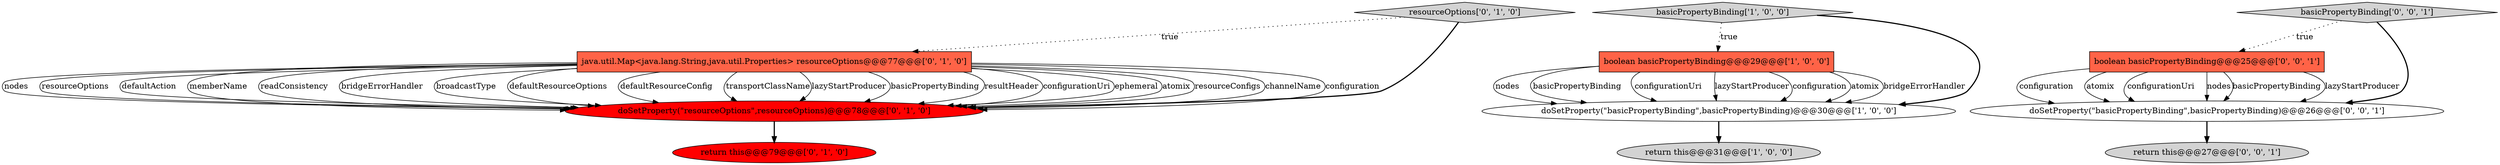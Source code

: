 digraph {
4 [style = filled, label = "java.util.Map<java.lang.String,java.util.Properties> resourceOptions@@@77@@@['0', '1', '0']", fillcolor = tomato, shape = box image = "AAA1AAABBB2BBB"];
7 [style = filled, label = "doSetProperty(\"resourceOptions\",resourceOptions)@@@78@@@['0', '1', '0']", fillcolor = red, shape = ellipse image = "AAA1AAABBB2BBB"];
2 [style = filled, label = "return this@@@31@@@['1', '0', '0']", fillcolor = lightgray, shape = ellipse image = "AAA0AAABBB1BBB"];
6 [style = filled, label = "resourceOptions['0', '1', '0']", fillcolor = lightgray, shape = diamond image = "AAA0AAABBB2BBB"];
1 [style = filled, label = "boolean basicPropertyBinding@@@29@@@['1', '0', '0']", fillcolor = tomato, shape = box image = "AAA0AAABBB1BBB"];
3 [style = filled, label = "basicPropertyBinding['1', '0', '0']", fillcolor = lightgray, shape = diamond image = "AAA0AAABBB1BBB"];
8 [style = filled, label = "boolean basicPropertyBinding@@@25@@@['0', '0', '1']", fillcolor = tomato, shape = box image = "AAA0AAABBB3BBB"];
0 [style = filled, label = "doSetProperty(\"basicPropertyBinding\",basicPropertyBinding)@@@30@@@['1', '0', '0']", fillcolor = white, shape = ellipse image = "AAA0AAABBB1BBB"];
10 [style = filled, label = "doSetProperty(\"basicPropertyBinding\",basicPropertyBinding)@@@26@@@['0', '0', '1']", fillcolor = white, shape = ellipse image = "AAA0AAABBB3BBB"];
9 [style = filled, label = "return this@@@27@@@['0', '0', '1']", fillcolor = lightgray, shape = ellipse image = "AAA0AAABBB3BBB"];
5 [style = filled, label = "return this@@@79@@@['0', '1', '0']", fillcolor = red, shape = ellipse image = "AAA1AAABBB2BBB"];
11 [style = filled, label = "basicPropertyBinding['0', '0', '1']", fillcolor = lightgray, shape = diamond image = "AAA0AAABBB3BBB"];
4->7 [style = solid, label="nodes"];
1->0 [style = solid, label="nodes"];
0->2 [style = bold, label=""];
4->7 [style = solid, label="resourceOptions"];
1->0 [style = solid, label="basicPropertyBinding"];
8->10 [style = solid, label="configuration"];
8->10 [style = solid, label="atomix"];
4->7 [style = solid, label="defaultAction"];
1->0 [style = solid, label="configurationUri"];
4->7 [style = solid, label="memberName"];
4->7 [style = solid, label="readConsistency"];
1->0 [style = solid, label="lazyStartProducer"];
4->7 [style = solid, label="bridgeErrorHandler"];
4->7 [style = solid, label="broadcastType"];
3->0 [style = bold, label=""];
4->7 [style = solid, label="defaultResourceOptions"];
4->7 [style = solid, label="defaultResourceConfig"];
8->10 [style = solid, label="configurationUri"];
1->0 [style = solid, label="configuration"];
4->7 [style = solid, label="transportClassName"];
7->5 [style = bold, label=""];
4->7 [style = solid, label="lazyStartProducer"];
4->7 [style = solid, label="basicPropertyBinding"];
4->7 [style = solid, label="resultHeader"];
6->4 [style = dotted, label="true"];
8->10 [style = solid, label="nodes"];
11->10 [style = bold, label=""];
8->10 [style = solid, label="basicPropertyBinding"];
4->7 [style = solid, label="configurationUri"];
4->7 [style = solid, label="ephemeral"];
4->7 [style = solid, label="atomix"];
4->7 [style = solid, label="resourceConfigs"];
11->8 [style = dotted, label="true"];
10->9 [style = bold, label=""];
8->10 [style = solid, label="lazyStartProducer"];
6->7 [style = bold, label=""];
3->1 [style = dotted, label="true"];
1->0 [style = solid, label="atomix"];
4->7 [style = solid, label="channelName"];
4->7 [style = solid, label="configuration"];
1->0 [style = solid, label="bridgeErrorHandler"];
}
